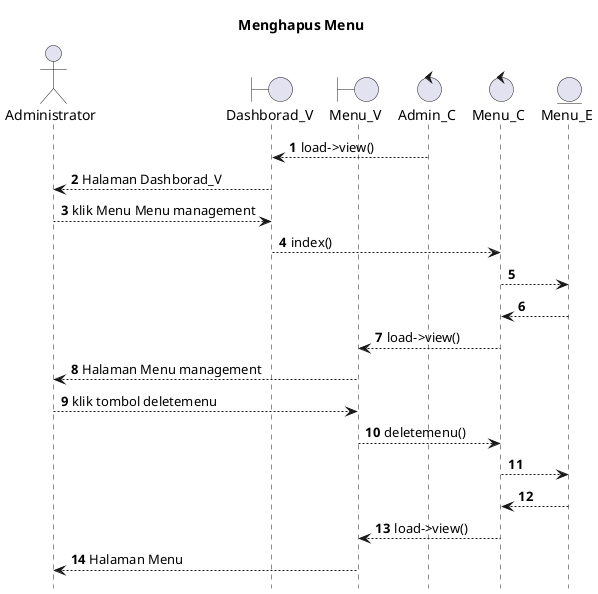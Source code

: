 @startuml

autonumber
hide footbox
title Menghapus Menu

Actor Administrator
boundary Dashborad_V
boundary Menu_V
control Admin_C
control Menu_C
Entity Menu_E

Admin_C --> Dashborad_V: load->view()
Dashborad_V --> Administrator: Halaman Dashborad_V
Administrator --> Dashborad_V: klik Menu Menu management
Dashborad_V --> Menu_C: index()
Menu_C --> Menu_E:
    
    Menu_E --> Menu_C:
    Menu_C --> Menu_V: load->view()
    Menu_V --> Administrator: Halaman Menu management

Administrator --> Menu_V: klik tombol deletemenu
Menu_V --> Menu_C: deletemenu()
Menu_C --> Menu_E:
  
    Menu_E --> Menu_C:
    Menu_C --> Menu_V: load->view()
    Menu_V --> Administrator: Halaman Menu

@enduml